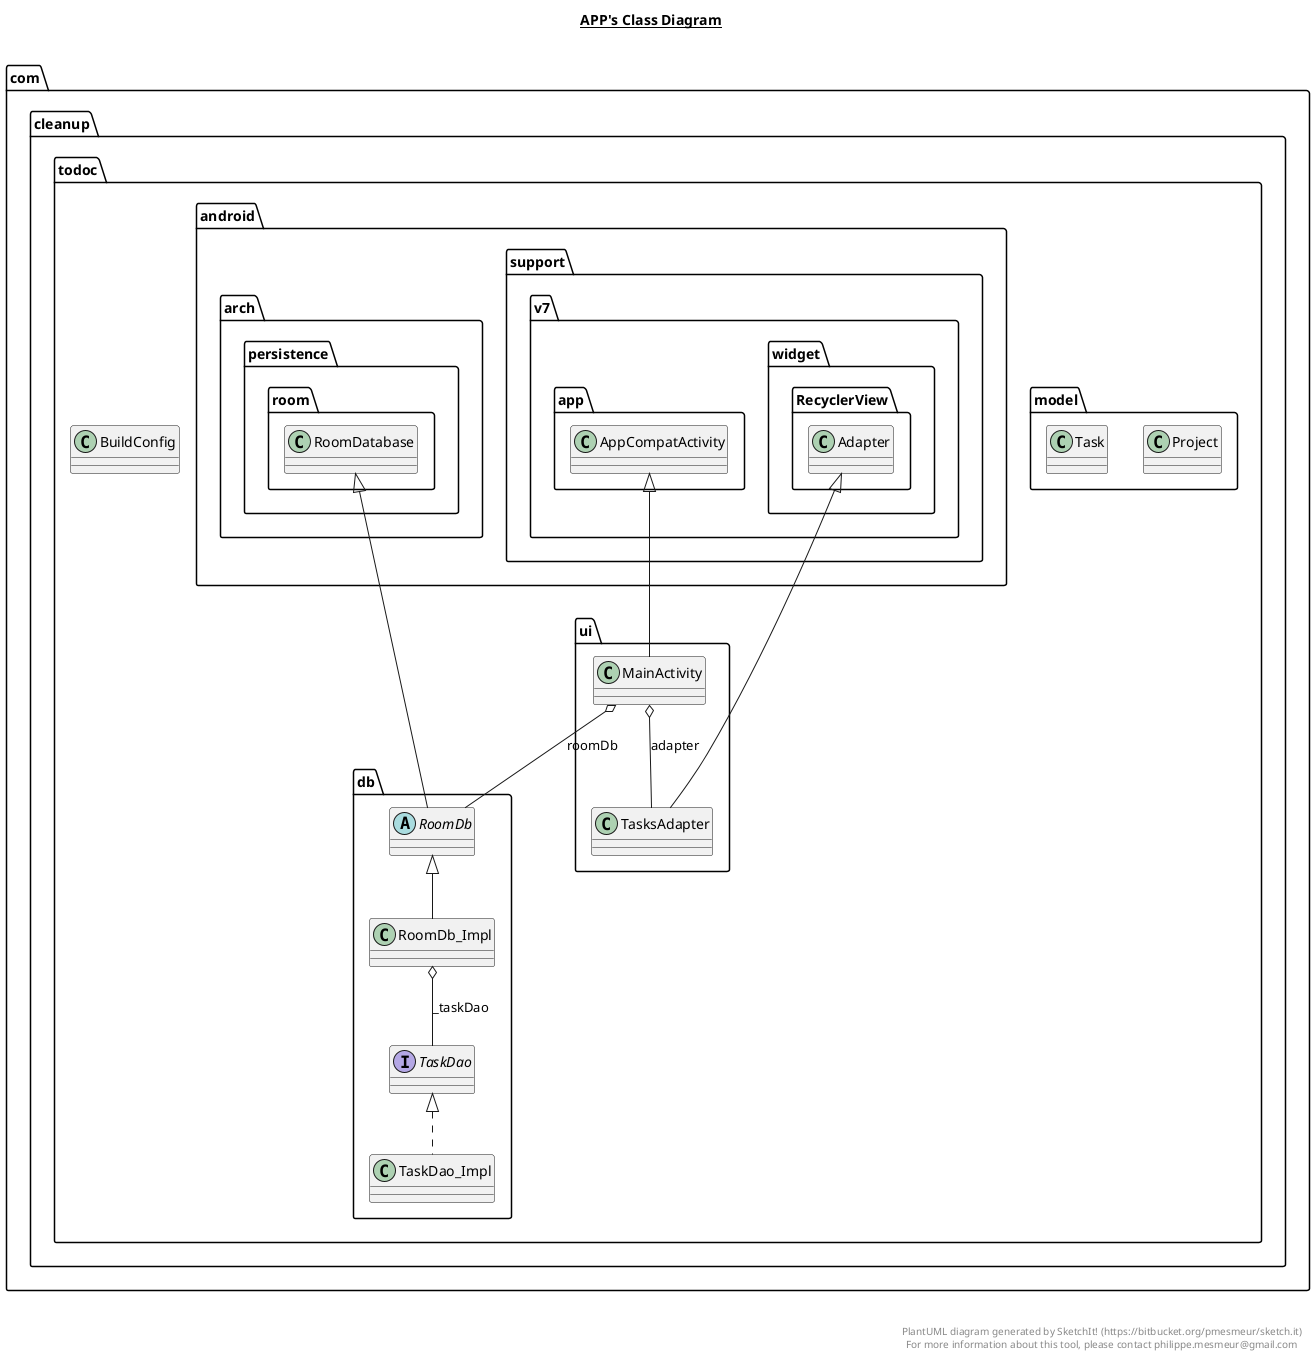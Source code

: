 @startuml

title __APP's Class Diagram__\n

  namespace com.cleanup.todoc {
    class com.cleanup.todoc.BuildConfig {
    }
  }
  

  namespace com.cleanup.todoc {
    namespace db {
      abstract class com.cleanup.todoc.db.RoomDb {
      }
    }
  }
  

  namespace com.cleanup.todoc {
    namespace db {
      class com.cleanup.todoc.db.RoomDb_Impl {
      }
    }
  }
  

  namespace com.cleanup.todoc {
    namespace db {
      interface com.cleanup.todoc.db.TaskDao {
      }
    }
  }
  

  namespace com.cleanup.todoc {
    namespace db {
      class com.cleanup.todoc.db.TaskDao_Impl {
      }
  }
  

  namespace com.cleanup.todoc {
    namespace model {
      class com.cleanup.todoc.model.Project {
      }
    }
  }
  

  namespace com.cleanup.todoc {
    namespace model {
      class com.cleanup.todoc.model.Task {
      }
    }
  }
  

  namespace com.cleanup.todoc {
    namespace ui {
      class com.cleanup.todoc.ui.MainActivity {
      }
    }
  }
  

  namespace com.cleanup.todoc {
    namespace ui {
      class com.cleanup.todoc.ui.TasksAdapter {
      }
    }
  }
  

  com.cleanup.todoc.db.RoomDb -up-|> android.arch.persistence.room.RoomDatabase
  com.cleanup.todoc.db.RoomDb_Impl -up-|> com.cleanup.todoc.db.RoomDb
  com.cleanup.todoc.db.RoomDb_Impl o-- com.cleanup.todoc.db.TaskDao : _taskDao
  com.cleanup.todoc.db.TaskDao_Impl .up.|> com.cleanup.todoc.db.TaskDao
  com.cleanup.todoc.ui.MainActivity .up.|> com.cleanup.todoc.ui.TasksAdapter.DeleteTaskListener
  com.cleanup.todoc.ui.MainActivity -up-|> android.support.v7.app.AppCompatActivity
  com.cleanup.todoc.ui.MainActivity o-- com.cleanup.todoc.ui.TasksAdapter : adapter
  com.cleanup.todoc.ui.MainActivity o-- com.cleanup.todoc.db.RoomDb : roomDb
  com.cleanup.todoc.ui.MainActivity o-- com.cleanup.todoc.ui.MainActivity.SortMethod : sortMethod
  com.cleanup.todoc.ui.TasksAdapter -up-|> android.support.v7.widget.RecyclerView.Adapter
  com.cleanup.todoc.ui.TasksAdapter o-- com.cleanup.todoc.ui.TasksAdapter.DeleteTaskListener : deleteTaskListener


right footer


PlantUML diagram generated by SketchIt! (https://bitbucket.org/pmesmeur/sketch.it)
For more information about this tool, please contact philippe.mesmeur@gmail.com
endfooter

@enduml
